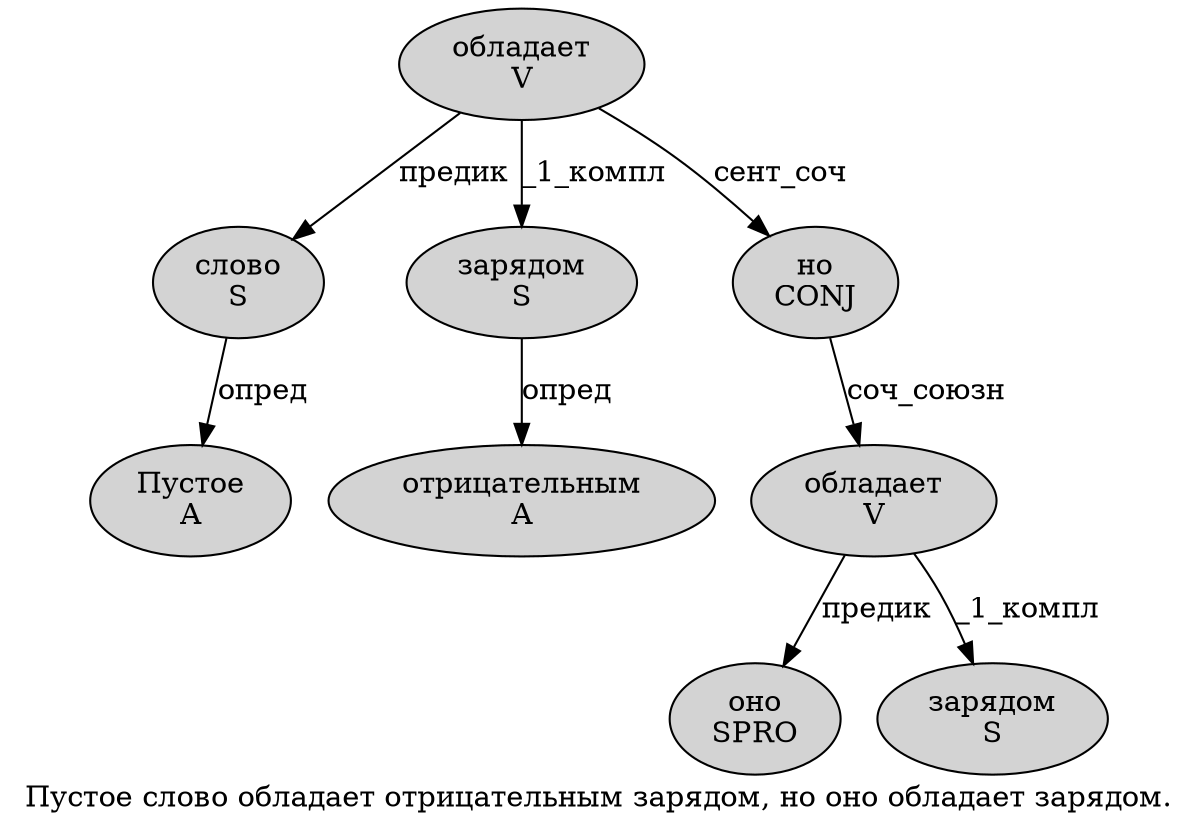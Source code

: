 digraph SENTENCE_273 {
	graph [label="Пустое слово обладает отрицательным зарядом, но оно обладает зарядом."]
	node [style=filled]
		0 [label="Пустое
A" color="" fillcolor=lightgray penwidth=1 shape=ellipse]
		1 [label="слово
S" color="" fillcolor=lightgray penwidth=1 shape=ellipse]
		2 [label="обладает
V" color="" fillcolor=lightgray penwidth=1 shape=ellipse]
		3 [label="отрицательным
A" color="" fillcolor=lightgray penwidth=1 shape=ellipse]
		4 [label="зарядом
S" color="" fillcolor=lightgray penwidth=1 shape=ellipse]
		6 [label="но
CONJ" color="" fillcolor=lightgray penwidth=1 shape=ellipse]
		7 [label="оно
SPRO" color="" fillcolor=lightgray penwidth=1 shape=ellipse]
		8 [label="обладает
V" color="" fillcolor=lightgray penwidth=1 shape=ellipse]
		9 [label="зарядом
S" color="" fillcolor=lightgray penwidth=1 shape=ellipse]
			2 -> 1 [label="предик"]
			2 -> 4 [label="_1_компл"]
			2 -> 6 [label="сент_соч"]
			1 -> 0 [label="опред"]
			6 -> 8 [label="соч_союзн"]
			4 -> 3 [label="опред"]
			8 -> 7 [label="предик"]
			8 -> 9 [label="_1_компл"]
}